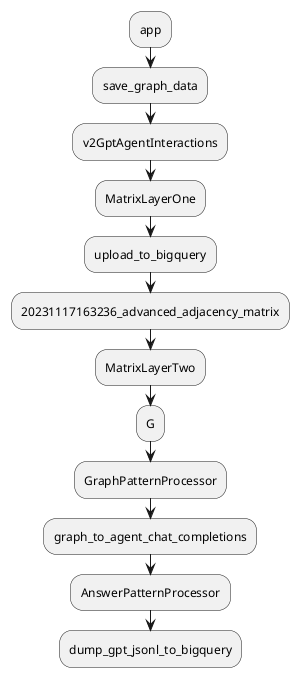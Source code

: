 @startuml
:app;
:save_graph_data;
:v2GptAgentInteractions;
:MatrixLayerOne;
:upload_to_bigquery;
:20231117163236_advanced_adjacency_matrix;
:MatrixLayerTwo;
:G;
:GraphPatternProcessor;
:graph_to_agent_chat_completions;
:AnswerPatternProcessor;
:dump_gpt_jsonl_to_bigquery;
@enduml